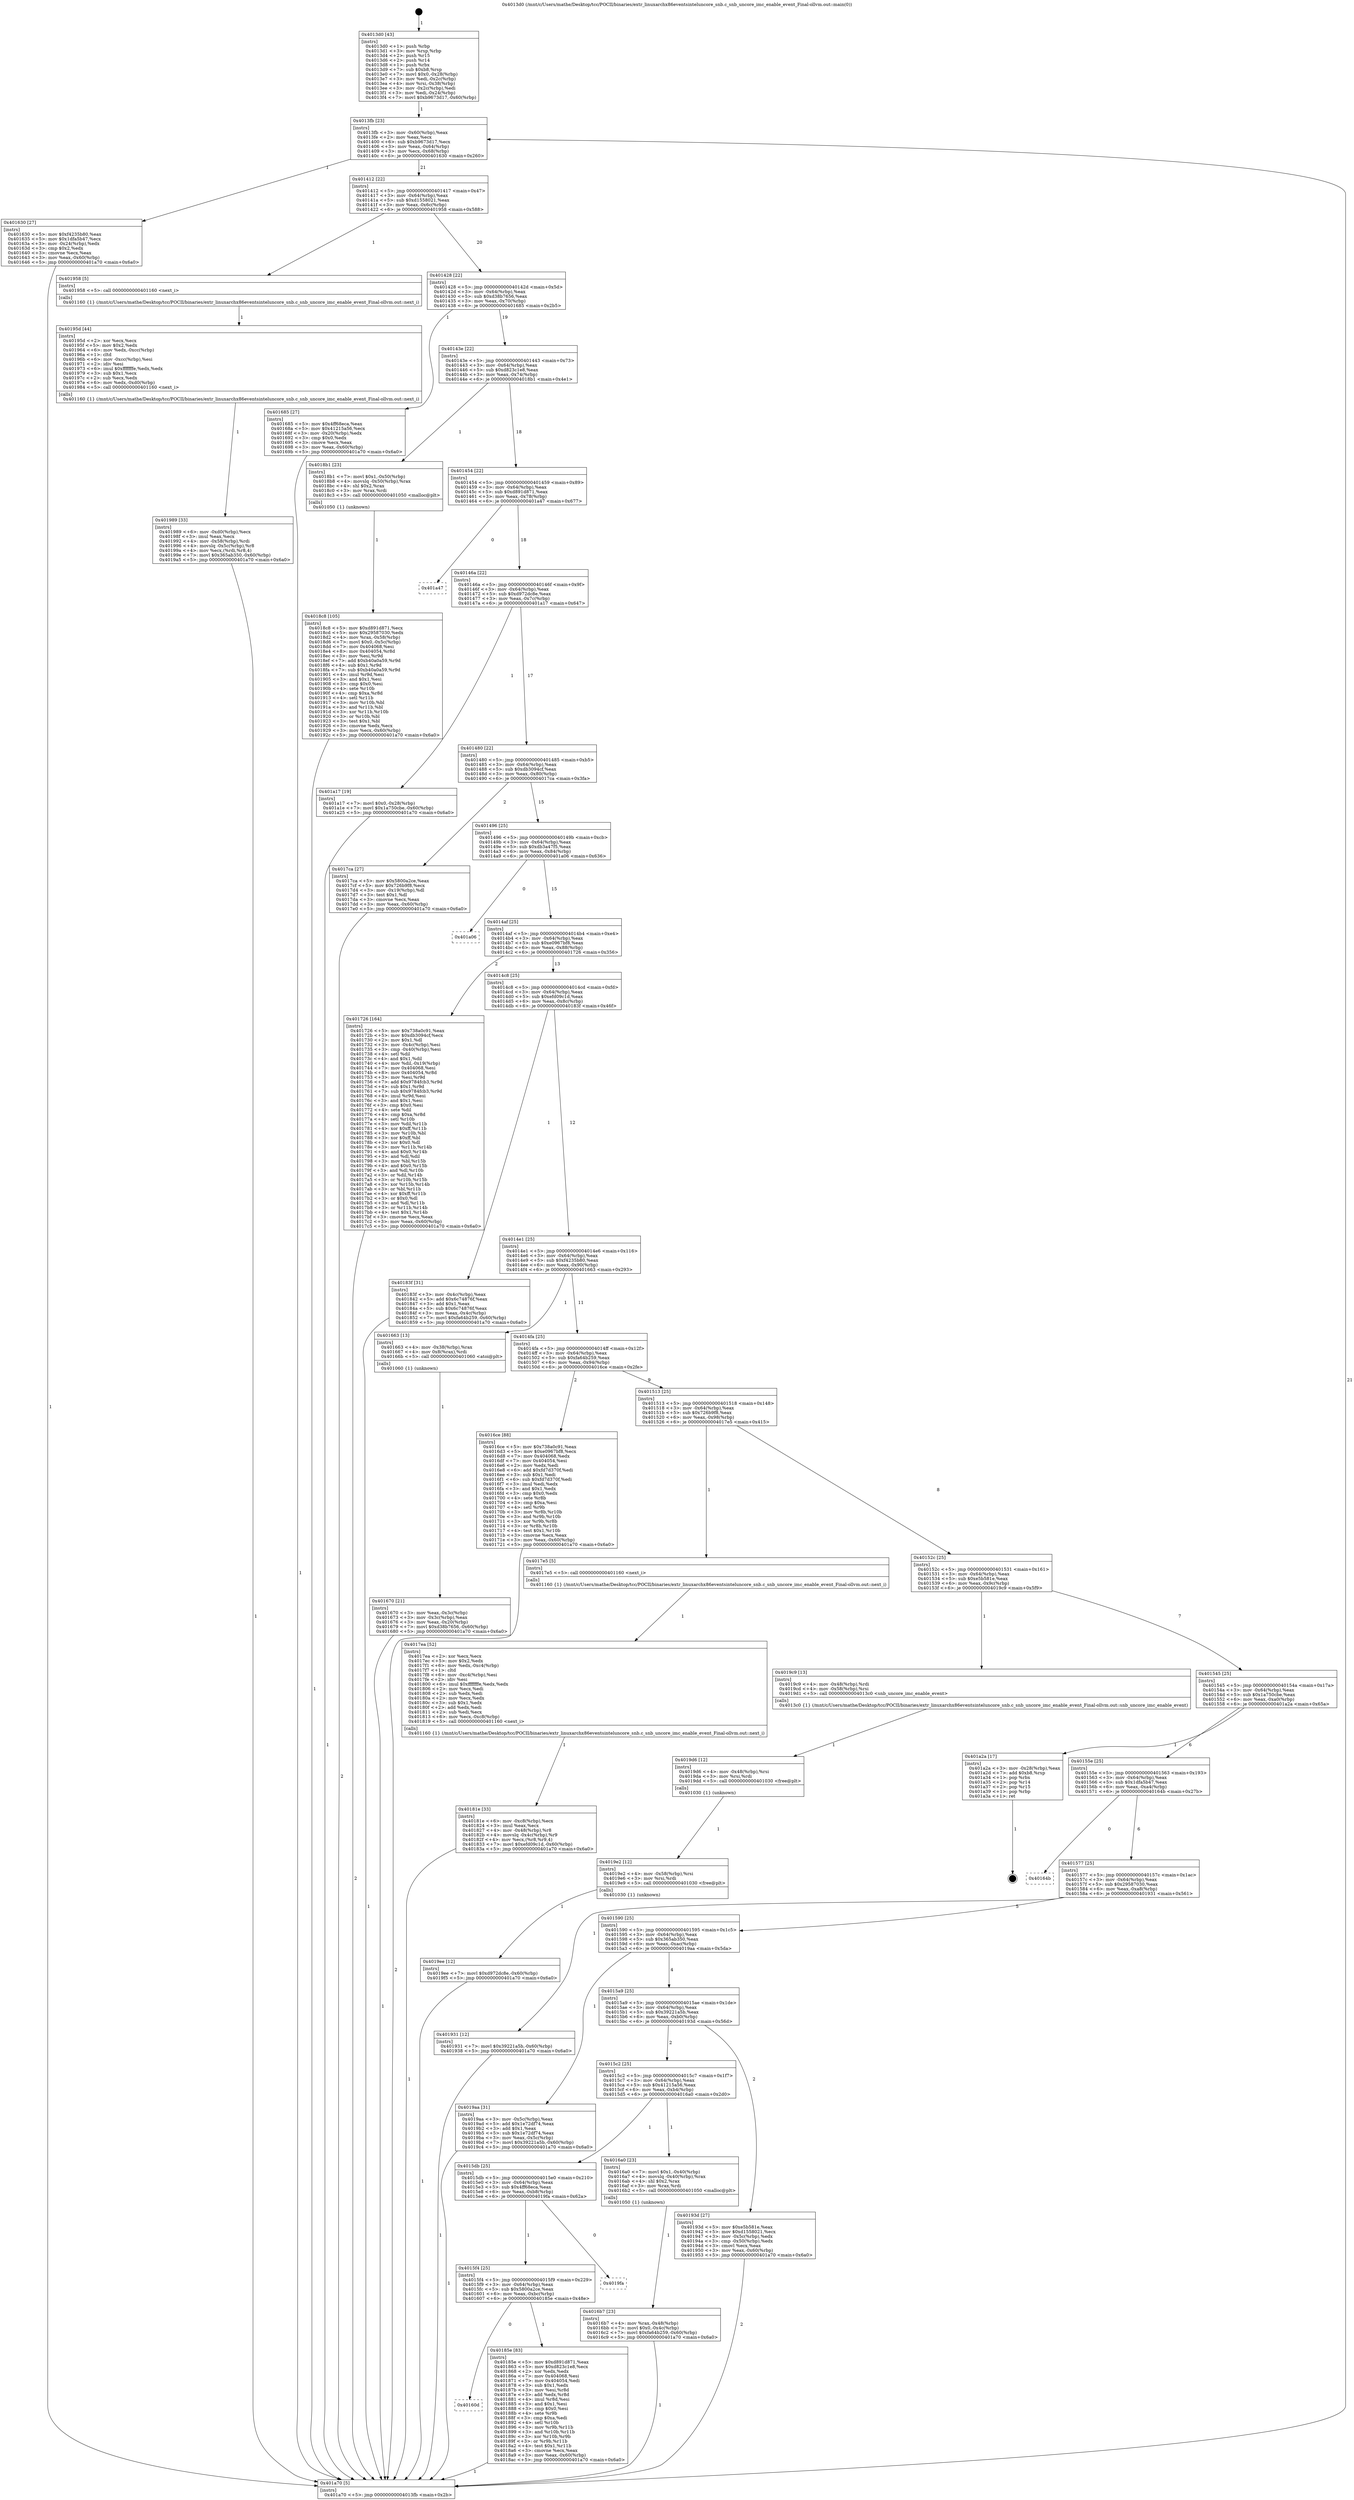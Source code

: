 digraph "0x4013d0" {
  label = "0x4013d0 (/mnt/c/Users/mathe/Desktop/tcc/POCII/binaries/extr_linuxarchx86eventsinteluncore_snb.c_snb_uncore_imc_enable_event_Final-ollvm.out::main(0))"
  labelloc = "t"
  node[shape=record]

  Entry [label="",width=0.3,height=0.3,shape=circle,fillcolor=black,style=filled]
  "0x4013fb" [label="{
     0x4013fb [23]\l
     | [instrs]\l
     &nbsp;&nbsp;0x4013fb \<+3\>: mov -0x60(%rbp),%eax\l
     &nbsp;&nbsp;0x4013fe \<+2\>: mov %eax,%ecx\l
     &nbsp;&nbsp;0x401400 \<+6\>: sub $0xb9673d17,%ecx\l
     &nbsp;&nbsp;0x401406 \<+3\>: mov %eax,-0x64(%rbp)\l
     &nbsp;&nbsp;0x401409 \<+3\>: mov %ecx,-0x68(%rbp)\l
     &nbsp;&nbsp;0x40140c \<+6\>: je 0000000000401630 \<main+0x260\>\l
  }"]
  "0x401630" [label="{
     0x401630 [27]\l
     | [instrs]\l
     &nbsp;&nbsp;0x401630 \<+5\>: mov $0xf4235b80,%eax\l
     &nbsp;&nbsp;0x401635 \<+5\>: mov $0x1dfa5b47,%ecx\l
     &nbsp;&nbsp;0x40163a \<+3\>: mov -0x24(%rbp),%edx\l
     &nbsp;&nbsp;0x40163d \<+3\>: cmp $0x2,%edx\l
     &nbsp;&nbsp;0x401640 \<+3\>: cmovne %ecx,%eax\l
     &nbsp;&nbsp;0x401643 \<+3\>: mov %eax,-0x60(%rbp)\l
     &nbsp;&nbsp;0x401646 \<+5\>: jmp 0000000000401a70 \<main+0x6a0\>\l
  }"]
  "0x401412" [label="{
     0x401412 [22]\l
     | [instrs]\l
     &nbsp;&nbsp;0x401412 \<+5\>: jmp 0000000000401417 \<main+0x47\>\l
     &nbsp;&nbsp;0x401417 \<+3\>: mov -0x64(%rbp),%eax\l
     &nbsp;&nbsp;0x40141a \<+5\>: sub $0xd1558021,%eax\l
     &nbsp;&nbsp;0x40141f \<+3\>: mov %eax,-0x6c(%rbp)\l
     &nbsp;&nbsp;0x401422 \<+6\>: je 0000000000401958 \<main+0x588\>\l
  }"]
  "0x401a70" [label="{
     0x401a70 [5]\l
     | [instrs]\l
     &nbsp;&nbsp;0x401a70 \<+5\>: jmp 00000000004013fb \<main+0x2b\>\l
  }"]
  "0x4013d0" [label="{
     0x4013d0 [43]\l
     | [instrs]\l
     &nbsp;&nbsp;0x4013d0 \<+1\>: push %rbp\l
     &nbsp;&nbsp;0x4013d1 \<+3\>: mov %rsp,%rbp\l
     &nbsp;&nbsp;0x4013d4 \<+2\>: push %r15\l
     &nbsp;&nbsp;0x4013d6 \<+2\>: push %r14\l
     &nbsp;&nbsp;0x4013d8 \<+1\>: push %rbx\l
     &nbsp;&nbsp;0x4013d9 \<+7\>: sub $0xb8,%rsp\l
     &nbsp;&nbsp;0x4013e0 \<+7\>: movl $0x0,-0x28(%rbp)\l
     &nbsp;&nbsp;0x4013e7 \<+3\>: mov %edi,-0x2c(%rbp)\l
     &nbsp;&nbsp;0x4013ea \<+4\>: mov %rsi,-0x38(%rbp)\l
     &nbsp;&nbsp;0x4013ee \<+3\>: mov -0x2c(%rbp),%edi\l
     &nbsp;&nbsp;0x4013f1 \<+3\>: mov %edi,-0x24(%rbp)\l
     &nbsp;&nbsp;0x4013f4 \<+7\>: movl $0xb9673d17,-0x60(%rbp)\l
  }"]
  Exit [label="",width=0.3,height=0.3,shape=circle,fillcolor=black,style=filled,peripheries=2]
  "0x401958" [label="{
     0x401958 [5]\l
     | [instrs]\l
     &nbsp;&nbsp;0x401958 \<+5\>: call 0000000000401160 \<next_i\>\l
     | [calls]\l
     &nbsp;&nbsp;0x401160 \{1\} (/mnt/c/Users/mathe/Desktop/tcc/POCII/binaries/extr_linuxarchx86eventsinteluncore_snb.c_snb_uncore_imc_enable_event_Final-ollvm.out::next_i)\l
  }"]
  "0x401428" [label="{
     0x401428 [22]\l
     | [instrs]\l
     &nbsp;&nbsp;0x401428 \<+5\>: jmp 000000000040142d \<main+0x5d\>\l
     &nbsp;&nbsp;0x40142d \<+3\>: mov -0x64(%rbp),%eax\l
     &nbsp;&nbsp;0x401430 \<+5\>: sub $0xd38b7656,%eax\l
     &nbsp;&nbsp;0x401435 \<+3\>: mov %eax,-0x70(%rbp)\l
     &nbsp;&nbsp;0x401438 \<+6\>: je 0000000000401685 \<main+0x2b5\>\l
  }"]
  "0x4019ee" [label="{
     0x4019ee [12]\l
     | [instrs]\l
     &nbsp;&nbsp;0x4019ee \<+7\>: movl $0xd972dc8e,-0x60(%rbp)\l
     &nbsp;&nbsp;0x4019f5 \<+5\>: jmp 0000000000401a70 \<main+0x6a0\>\l
  }"]
  "0x401685" [label="{
     0x401685 [27]\l
     | [instrs]\l
     &nbsp;&nbsp;0x401685 \<+5\>: mov $0x4ff68eca,%eax\l
     &nbsp;&nbsp;0x40168a \<+5\>: mov $0x41215a56,%ecx\l
     &nbsp;&nbsp;0x40168f \<+3\>: mov -0x20(%rbp),%edx\l
     &nbsp;&nbsp;0x401692 \<+3\>: cmp $0x0,%edx\l
     &nbsp;&nbsp;0x401695 \<+3\>: cmove %ecx,%eax\l
     &nbsp;&nbsp;0x401698 \<+3\>: mov %eax,-0x60(%rbp)\l
     &nbsp;&nbsp;0x40169b \<+5\>: jmp 0000000000401a70 \<main+0x6a0\>\l
  }"]
  "0x40143e" [label="{
     0x40143e [22]\l
     | [instrs]\l
     &nbsp;&nbsp;0x40143e \<+5\>: jmp 0000000000401443 \<main+0x73\>\l
     &nbsp;&nbsp;0x401443 \<+3\>: mov -0x64(%rbp),%eax\l
     &nbsp;&nbsp;0x401446 \<+5\>: sub $0xd823c1e8,%eax\l
     &nbsp;&nbsp;0x40144b \<+3\>: mov %eax,-0x74(%rbp)\l
     &nbsp;&nbsp;0x40144e \<+6\>: je 00000000004018b1 \<main+0x4e1\>\l
  }"]
  "0x4019e2" [label="{
     0x4019e2 [12]\l
     | [instrs]\l
     &nbsp;&nbsp;0x4019e2 \<+4\>: mov -0x58(%rbp),%rsi\l
     &nbsp;&nbsp;0x4019e6 \<+3\>: mov %rsi,%rdi\l
     &nbsp;&nbsp;0x4019e9 \<+5\>: call 0000000000401030 \<free@plt\>\l
     | [calls]\l
     &nbsp;&nbsp;0x401030 \{1\} (unknown)\l
  }"]
  "0x4018b1" [label="{
     0x4018b1 [23]\l
     | [instrs]\l
     &nbsp;&nbsp;0x4018b1 \<+7\>: movl $0x1,-0x50(%rbp)\l
     &nbsp;&nbsp;0x4018b8 \<+4\>: movslq -0x50(%rbp),%rax\l
     &nbsp;&nbsp;0x4018bc \<+4\>: shl $0x2,%rax\l
     &nbsp;&nbsp;0x4018c0 \<+3\>: mov %rax,%rdi\l
     &nbsp;&nbsp;0x4018c3 \<+5\>: call 0000000000401050 \<malloc@plt\>\l
     | [calls]\l
     &nbsp;&nbsp;0x401050 \{1\} (unknown)\l
  }"]
  "0x401454" [label="{
     0x401454 [22]\l
     | [instrs]\l
     &nbsp;&nbsp;0x401454 \<+5\>: jmp 0000000000401459 \<main+0x89\>\l
     &nbsp;&nbsp;0x401459 \<+3\>: mov -0x64(%rbp),%eax\l
     &nbsp;&nbsp;0x40145c \<+5\>: sub $0xd891d871,%eax\l
     &nbsp;&nbsp;0x401461 \<+3\>: mov %eax,-0x78(%rbp)\l
     &nbsp;&nbsp;0x401464 \<+6\>: je 0000000000401a47 \<main+0x677\>\l
  }"]
  "0x4019d6" [label="{
     0x4019d6 [12]\l
     | [instrs]\l
     &nbsp;&nbsp;0x4019d6 \<+4\>: mov -0x48(%rbp),%rsi\l
     &nbsp;&nbsp;0x4019da \<+3\>: mov %rsi,%rdi\l
     &nbsp;&nbsp;0x4019dd \<+5\>: call 0000000000401030 \<free@plt\>\l
     | [calls]\l
     &nbsp;&nbsp;0x401030 \{1\} (unknown)\l
  }"]
  "0x401a47" [label="{
     0x401a47\l
  }", style=dashed]
  "0x40146a" [label="{
     0x40146a [22]\l
     | [instrs]\l
     &nbsp;&nbsp;0x40146a \<+5\>: jmp 000000000040146f \<main+0x9f\>\l
     &nbsp;&nbsp;0x40146f \<+3\>: mov -0x64(%rbp),%eax\l
     &nbsp;&nbsp;0x401472 \<+5\>: sub $0xd972dc8e,%eax\l
     &nbsp;&nbsp;0x401477 \<+3\>: mov %eax,-0x7c(%rbp)\l
     &nbsp;&nbsp;0x40147a \<+6\>: je 0000000000401a17 \<main+0x647\>\l
  }"]
  "0x401989" [label="{
     0x401989 [33]\l
     | [instrs]\l
     &nbsp;&nbsp;0x401989 \<+6\>: mov -0xd0(%rbp),%ecx\l
     &nbsp;&nbsp;0x40198f \<+3\>: imul %eax,%ecx\l
     &nbsp;&nbsp;0x401992 \<+4\>: mov -0x58(%rbp),%rdi\l
     &nbsp;&nbsp;0x401996 \<+4\>: movslq -0x5c(%rbp),%r8\l
     &nbsp;&nbsp;0x40199a \<+4\>: mov %ecx,(%rdi,%r8,4)\l
     &nbsp;&nbsp;0x40199e \<+7\>: movl $0x365ab350,-0x60(%rbp)\l
     &nbsp;&nbsp;0x4019a5 \<+5\>: jmp 0000000000401a70 \<main+0x6a0\>\l
  }"]
  "0x401a17" [label="{
     0x401a17 [19]\l
     | [instrs]\l
     &nbsp;&nbsp;0x401a17 \<+7\>: movl $0x0,-0x28(%rbp)\l
     &nbsp;&nbsp;0x401a1e \<+7\>: movl $0x1a750cbe,-0x60(%rbp)\l
     &nbsp;&nbsp;0x401a25 \<+5\>: jmp 0000000000401a70 \<main+0x6a0\>\l
  }"]
  "0x401480" [label="{
     0x401480 [22]\l
     | [instrs]\l
     &nbsp;&nbsp;0x401480 \<+5\>: jmp 0000000000401485 \<main+0xb5\>\l
     &nbsp;&nbsp;0x401485 \<+3\>: mov -0x64(%rbp),%eax\l
     &nbsp;&nbsp;0x401488 \<+5\>: sub $0xdb3094cf,%eax\l
     &nbsp;&nbsp;0x40148d \<+3\>: mov %eax,-0x80(%rbp)\l
     &nbsp;&nbsp;0x401490 \<+6\>: je 00000000004017ca \<main+0x3fa\>\l
  }"]
  "0x40195d" [label="{
     0x40195d [44]\l
     | [instrs]\l
     &nbsp;&nbsp;0x40195d \<+2\>: xor %ecx,%ecx\l
     &nbsp;&nbsp;0x40195f \<+5\>: mov $0x2,%edx\l
     &nbsp;&nbsp;0x401964 \<+6\>: mov %edx,-0xcc(%rbp)\l
     &nbsp;&nbsp;0x40196a \<+1\>: cltd\l
     &nbsp;&nbsp;0x40196b \<+6\>: mov -0xcc(%rbp),%esi\l
     &nbsp;&nbsp;0x401971 \<+2\>: idiv %esi\l
     &nbsp;&nbsp;0x401973 \<+6\>: imul $0xfffffffe,%edx,%edx\l
     &nbsp;&nbsp;0x401979 \<+3\>: sub $0x1,%ecx\l
     &nbsp;&nbsp;0x40197c \<+2\>: sub %ecx,%edx\l
     &nbsp;&nbsp;0x40197e \<+6\>: mov %edx,-0xd0(%rbp)\l
     &nbsp;&nbsp;0x401984 \<+5\>: call 0000000000401160 \<next_i\>\l
     | [calls]\l
     &nbsp;&nbsp;0x401160 \{1\} (/mnt/c/Users/mathe/Desktop/tcc/POCII/binaries/extr_linuxarchx86eventsinteluncore_snb.c_snb_uncore_imc_enable_event_Final-ollvm.out::next_i)\l
  }"]
  "0x4017ca" [label="{
     0x4017ca [27]\l
     | [instrs]\l
     &nbsp;&nbsp;0x4017ca \<+5\>: mov $0x5800a2ce,%eax\l
     &nbsp;&nbsp;0x4017cf \<+5\>: mov $0x726b9f8,%ecx\l
     &nbsp;&nbsp;0x4017d4 \<+3\>: mov -0x19(%rbp),%dl\l
     &nbsp;&nbsp;0x4017d7 \<+3\>: test $0x1,%dl\l
     &nbsp;&nbsp;0x4017da \<+3\>: cmovne %ecx,%eax\l
     &nbsp;&nbsp;0x4017dd \<+3\>: mov %eax,-0x60(%rbp)\l
     &nbsp;&nbsp;0x4017e0 \<+5\>: jmp 0000000000401a70 \<main+0x6a0\>\l
  }"]
  "0x401496" [label="{
     0x401496 [25]\l
     | [instrs]\l
     &nbsp;&nbsp;0x401496 \<+5\>: jmp 000000000040149b \<main+0xcb\>\l
     &nbsp;&nbsp;0x40149b \<+3\>: mov -0x64(%rbp),%eax\l
     &nbsp;&nbsp;0x40149e \<+5\>: sub $0xdb3a47f5,%eax\l
     &nbsp;&nbsp;0x4014a3 \<+6\>: mov %eax,-0x84(%rbp)\l
     &nbsp;&nbsp;0x4014a9 \<+6\>: je 0000000000401a06 \<main+0x636\>\l
  }"]
  "0x4018c8" [label="{
     0x4018c8 [105]\l
     | [instrs]\l
     &nbsp;&nbsp;0x4018c8 \<+5\>: mov $0xd891d871,%ecx\l
     &nbsp;&nbsp;0x4018cd \<+5\>: mov $0x29587030,%edx\l
     &nbsp;&nbsp;0x4018d2 \<+4\>: mov %rax,-0x58(%rbp)\l
     &nbsp;&nbsp;0x4018d6 \<+7\>: movl $0x0,-0x5c(%rbp)\l
     &nbsp;&nbsp;0x4018dd \<+7\>: mov 0x404068,%esi\l
     &nbsp;&nbsp;0x4018e4 \<+8\>: mov 0x404054,%r8d\l
     &nbsp;&nbsp;0x4018ec \<+3\>: mov %esi,%r9d\l
     &nbsp;&nbsp;0x4018ef \<+7\>: add $0xb40a0a59,%r9d\l
     &nbsp;&nbsp;0x4018f6 \<+4\>: sub $0x1,%r9d\l
     &nbsp;&nbsp;0x4018fa \<+7\>: sub $0xb40a0a59,%r9d\l
     &nbsp;&nbsp;0x401901 \<+4\>: imul %r9d,%esi\l
     &nbsp;&nbsp;0x401905 \<+3\>: and $0x1,%esi\l
     &nbsp;&nbsp;0x401908 \<+3\>: cmp $0x0,%esi\l
     &nbsp;&nbsp;0x40190b \<+4\>: sete %r10b\l
     &nbsp;&nbsp;0x40190f \<+4\>: cmp $0xa,%r8d\l
     &nbsp;&nbsp;0x401913 \<+4\>: setl %r11b\l
     &nbsp;&nbsp;0x401917 \<+3\>: mov %r10b,%bl\l
     &nbsp;&nbsp;0x40191a \<+3\>: and %r11b,%bl\l
     &nbsp;&nbsp;0x40191d \<+3\>: xor %r11b,%r10b\l
     &nbsp;&nbsp;0x401920 \<+3\>: or %r10b,%bl\l
     &nbsp;&nbsp;0x401923 \<+3\>: test $0x1,%bl\l
     &nbsp;&nbsp;0x401926 \<+3\>: cmovne %edx,%ecx\l
     &nbsp;&nbsp;0x401929 \<+3\>: mov %ecx,-0x60(%rbp)\l
     &nbsp;&nbsp;0x40192c \<+5\>: jmp 0000000000401a70 \<main+0x6a0\>\l
  }"]
  "0x401a06" [label="{
     0x401a06\l
  }", style=dashed]
  "0x4014af" [label="{
     0x4014af [25]\l
     | [instrs]\l
     &nbsp;&nbsp;0x4014af \<+5\>: jmp 00000000004014b4 \<main+0xe4\>\l
     &nbsp;&nbsp;0x4014b4 \<+3\>: mov -0x64(%rbp),%eax\l
     &nbsp;&nbsp;0x4014b7 \<+5\>: sub $0xe0967bf8,%eax\l
     &nbsp;&nbsp;0x4014bc \<+6\>: mov %eax,-0x88(%rbp)\l
     &nbsp;&nbsp;0x4014c2 \<+6\>: je 0000000000401726 \<main+0x356\>\l
  }"]
  "0x40160d" [label="{
     0x40160d\l
  }", style=dashed]
  "0x401726" [label="{
     0x401726 [164]\l
     | [instrs]\l
     &nbsp;&nbsp;0x401726 \<+5\>: mov $0x738a0c91,%eax\l
     &nbsp;&nbsp;0x40172b \<+5\>: mov $0xdb3094cf,%ecx\l
     &nbsp;&nbsp;0x401730 \<+2\>: mov $0x1,%dl\l
     &nbsp;&nbsp;0x401732 \<+3\>: mov -0x4c(%rbp),%esi\l
     &nbsp;&nbsp;0x401735 \<+3\>: cmp -0x40(%rbp),%esi\l
     &nbsp;&nbsp;0x401738 \<+4\>: setl %dil\l
     &nbsp;&nbsp;0x40173c \<+4\>: and $0x1,%dil\l
     &nbsp;&nbsp;0x401740 \<+4\>: mov %dil,-0x19(%rbp)\l
     &nbsp;&nbsp;0x401744 \<+7\>: mov 0x404068,%esi\l
     &nbsp;&nbsp;0x40174b \<+8\>: mov 0x404054,%r8d\l
     &nbsp;&nbsp;0x401753 \<+3\>: mov %esi,%r9d\l
     &nbsp;&nbsp;0x401756 \<+7\>: add $0x9784fcb3,%r9d\l
     &nbsp;&nbsp;0x40175d \<+4\>: sub $0x1,%r9d\l
     &nbsp;&nbsp;0x401761 \<+7\>: sub $0x9784fcb3,%r9d\l
     &nbsp;&nbsp;0x401768 \<+4\>: imul %r9d,%esi\l
     &nbsp;&nbsp;0x40176c \<+3\>: and $0x1,%esi\l
     &nbsp;&nbsp;0x40176f \<+3\>: cmp $0x0,%esi\l
     &nbsp;&nbsp;0x401772 \<+4\>: sete %dil\l
     &nbsp;&nbsp;0x401776 \<+4\>: cmp $0xa,%r8d\l
     &nbsp;&nbsp;0x40177a \<+4\>: setl %r10b\l
     &nbsp;&nbsp;0x40177e \<+3\>: mov %dil,%r11b\l
     &nbsp;&nbsp;0x401781 \<+4\>: xor $0xff,%r11b\l
     &nbsp;&nbsp;0x401785 \<+3\>: mov %r10b,%bl\l
     &nbsp;&nbsp;0x401788 \<+3\>: xor $0xff,%bl\l
     &nbsp;&nbsp;0x40178b \<+3\>: xor $0x0,%dl\l
     &nbsp;&nbsp;0x40178e \<+3\>: mov %r11b,%r14b\l
     &nbsp;&nbsp;0x401791 \<+4\>: and $0x0,%r14b\l
     &nbsp;&nbsp;0x401795 \<+3\>: and %dl,%dil\l
     &nbsp;&nbsp;0x401798 \<+3\>: mov %bl,%r15b\l
     &nbsp;&nbsp;0x40179b \<+4\>: and $0x0,%r15b\l
     &nbsp;&nbsp;0x40179f \<+3\>: and %dl,%r10b\l
     &nbsp;&nbsp;0x4017a2 \<+3\>: or %dil,%r14b\l
     &nbsp;&nbsp;0x4017a5 \<+3\>: or %r10b,%r15b\l
     &nbsp;&nbsp;0x4017a8 \<+3\>: xor %r15b,%r14b\l
     &nbsp;&nbsp;0x4017ab \<+3\>: or %bl,%r11b\l
     &nbsp;&nbsp;0x4017ae \<+4\>: xor $0xff,%r11b\l
     &nbsp;&nbsp;0x4017b2 \<+3\>: or $0x0,%dl\l
     &nbsp;&nbsp;0x4017b5 \<+3\>: and %dl,%r11b\l
     &nbsp;&nbsp;0x4017b8 \<+3\>: or %r11b,%r14b\l
     &nbsp;&nbsp;0x4017bb \<+4\>: test $0x1,%r14b\l
     &nbsp;&nbsp;0x4017bf \<+3\>: cmovne %ecx,%eax\l
     &nbsp;&nbsp;0x4017c2 \<+3\>: mov %eax,-0x60(%rbp)\l
     &nbsp;&nbsp;0x4017c5 \<+5\>: jmp 0000000000401a70 \<main+0x6a0\>\l
  }"]
  "0x4014c8" [label="{
     0x4014c8 [25]\l
     | [instrs]\l
     &nbsp;&nbsp;0x4014c8 \<+5\>: jmp 00000000004014cd \<main+0xfd\>\l
     &nbsp;&nbsp;0x4014cd \<+3\>: mov -0x64(%rbp),%eax\l
     &nbsp;&nbsp;0x4014d0 \<+5\>: sub $0xefd09c1d,%eax\l
     &nbsp;&nbsp;0x4014d5 \<+6\>: mov %eax,-0x8c(%rbp)\l
     &nbsp;&nbsp;0x4014db \<+6\>: je 000000000040183f \<main+0x46f\>\l
  }"]
  "0x40185e" [label="{
     0x40185e [83]\l
     | [instrs]\l
     &nbsp;&nbsp;0x40185e \<+5\>: mov $0xd891d871,%eax\l
     &nbsp;&nbsp;0x401863 \<+5\>: mov $0xd823c1e8,%ecx\l
     &nbsp;&nbsp;0x401868 \<+2\>: xor %edx,%edx\l
     &nbsp;&nbsp;0x40186a \<+7\>: mov 0x404068,%esi\l
     &nbsp;&nbsp;0x401871 \<+7\>: mov 0x404054,%edi\l
     &nbsp;&nbsp;0x401878 \<+3\>: sub $0x1,%edx\l
     &nbsp;&nbsp;0x40187b \<+3\>: mov %esi,%r8d\l
     &nbsp;&nbsp;0x40187e \<+3\>: add %edx,%r8d\l
     &nbsp;&nbsp;0x401881 \<+4\>: imul %r8d,%esi\l
     &nbsp;&nbsp;0x401885 \<+3\>: and $0x1,%esi\l
     &nbsp;&nbsp;0x401888 \<+3\>: cmp $0x0,%esi\l
     &nbsp;&nbsp;0x40188b \<+4\>: sete %r9b\l
     &nbsp;&nbsp;0x40188f \<+3\>: cmp $0xa,%edi\l
     &nbsp;&nbsp;0x401892 \<+4\>: setl %r10b\l
     &nbsp;&nbsp;0x401896 \<+3\>: mov %r9b,%r11b\l
     &nbsp;&nbsp;0x401899 \<+3\>: and %r10b,%r11b\l
     &nbsp;&nbsp;0x40189c \<+3\>: xor %r10b,%r9b\l
     &nbsp;&nbsp;0x40189f \<+3\>: or %r9b,%r11b\l
     &nbsp;&nbsp;0x4018a2 \<+4\>: test $0x1,%r11b\l
     &nbsp;&nbsp;0x4018a6 \<+3\>: cmovne %ecx,%eax\l
     &nbsp;&nbsp;0x4018a9 \<+3\>: mov %eax,-0x60(%rbp)\l
     &nbsp;&nbsp;0x4018ac \<+5\>: jmp 0000000000401a70 \<main+0x6a0\>\l
  }"]
  "0x40183f" [label="{
     0x40183f [31]\l
     | [instrs]\l
     &nbsp;&nbsp;0x40183f \<+3\>: mov -0x4c(%rbp),%eax\l
     &nbsp;&nbsp;0x401842 \<+5\>: add $0x6c74876f,%eax\l
     &nbsp;&nbsp;0x401847 \<+3\>: add $0x1,%eax\l
     &nbsp;&nbsp;0x40184a \<+5\>: sub $0x6c74876f,%eax\l
     &nbsp;&nbsp;0x40184f \<+3\>: mov %eax,-0x4c(%rbp)\l
     &nbsp;&nbsp;0x401852 \<+7\>: movl $0xfa64b259,-0x60(%rbp)\l
     &nbsp;&nbsp;0x401859 \<+5\>: jmp 0000000000401a70 \<main+0x6a0\>\l
  }"]
  "0x4014e1" [label="{
     0x4014e1 [25]\l
     | [instrs]\l
     &nbsp;&nbsp;0x4014e1 \<+5\>: jmp 00000000004014e6 \<main+0x116\>\l
     &nbsp;&nbsp;0x4014e6 \<+3\>: mov -0x64(%rbp),%eax\l
     &nbsp;&nbsp;0x4014e9 \<+5\>: sub $0xf4235b80,%eax\l
     &nbsp;&nbsp;0x4014ee \<+6\>: mov %eax,-0x90(%rbp)\l
     &nbsp;&nbsp;0x4014f4 \<+6\>: je 0000000000401663 \<main+0x293\>\l
  }"]
  "0x4015f4" [label="{
     0x4015f4 [25]\l
     | [instrs]\l
     &nbsp;&nbsp;0x4015f4 \<+5\>: jmp 00000000004015f9 \<main+0x229\>\l
     &nbsp;&nbsp;0x4015f9 \<+3\>: mov -0x64(%rbp),%eax\l
     &nbsp;&nbsp;0x4015fc \<+5\>: sub $0x5800a2ce,%eax\l
     &nbsp;&nbsp;0x401601 \<+6\>: mov %eax,-0xbc(%rbp)\l
     &nbsp;&nbsp;0x401607 \<+6\>: je 000000000040185e \<main+0x48e\>\l
  }"]
  "0x401663" [label="{
     0x401663 [13]\l
     | [instrs]\l
     &nbsp;&nbsp;0x401663 \<+4\>: mov -0x38(%rbp),%rax\l
     &nbsp;&nbsp;0x401667 \<+4\>: mov 0x8(%rax),%rdi\l
     &nbsp;&nbsp;0x40166b \<+5\>: call 0000000000401060 \<atoi@plt\>\l
     | [calls]\l
     &nbsp;&nbsp;0x401060 \{1\} (unknown)\l
  }"]
  "0x4014fa" [label="{
     0x4014fa [25]\l
     | [instrs]\l
     &nbsp;&nbsp;0x4014fa \<+5\>: jmp 00000000004014ff \<main+0x12f\>\l
     &nbsp;&nbsp;0x4014ff \<+3\>: mov -0x64(%rbp),%eax\l
     &nbsp;&nbsp;0x401502 \<+5\>: sub $0xfa64b259,%eax\l
     &nbsp;&nbsp;0x401507 \<+6\>: mov %eax,-0x94(%rbp)\l
     &nbsp;&nbsp;0x40150d \<+6\>: je 00000000004016ce \<main+0x2fe\>\l
  }"]
  "0x401670" [label="{
     0x401670 [21]\l
     | [instrs]\l
     &nbsp;&nbsp;0x401670 \<+3\>: mov %eax,-0x3c(%rbp)\l
     &nbsp;&nbsp;0x401673 \<+3\>: mov -0x3c(%rbp),%eax\l
     &nbsp;&nbsp;0x401676 \<+3\>: mov %eax,-0x20(%rbp)\l
     &nbsp;&nbsp;0x401679 \<+7\>: movl $0xd38b7656,-0x60(%rbp)\l
     &nbsp;&nbsp;0x401680 \<+5\>: jmp 0000000000401a70 \<main+0x6a0\>\l
  }"]
  "0x4019fa" [label="{
     0x4019fa\l
  }", style=dashed]
  "0x4016ce" [label="{
     0x4016ce [88]\l
     | [instrs]\l
     &nbsp;&nbsp;0x4016ce \<+5\>: mov $0x738a0c91,%eax\l
     &nbsp;&nbsp;0x4016d3 \<+5\>: mov $0xe0967bf8,%ecx\l
     &nbsp;&nbsp;0x4016d8 \<+7\>: mov 0x404068,%edx\l
     &nbsp;&nbsp;0x4016df \<+7\>: mov 0x404054,%esi\l
     &nbsp;&nbsp;0x4016e6 \<+2\>: mov %edx,%edi\l
     &nbsp;&nbsp;0x4016e8 \<+6\>: add $0xfd7d370f,%edi\l
     &nbsp;&nbsp;0x4016ee \<+3\>: sub $0x1,%edi\l
     &nbsp;&nbsp;0x4016f1 \<+6\>: sub $0xfd7d370f,%edi\l
     &nbsp;&nbsp;0x4016f7 \<+3\>: imul %edi,%edx\l
     &nbsp;&nbsp;0x4016fa \<+3\>: and $0x1,%edx\l
     &nbsp;&nbsp;0x4016fd \<+3\>: cmp $0x0,%edx\l
     &nbsp;&nbsp;0x401700 \<+4\>: sete %r8b\l
     &nbsp;&nbsp;0x401704 \<+3\>: cmp $0xa,%esi\l
     &nbsp;&nbsp;0x401707 \<+4\>: setl %r9b\l
     &nbsp;&nbsp;0x40170b \<+3\>: mov %r8b,%r10b\l
     &nbsp;&nbsp;0x40170e \<+3\>: and %r9b,%r10b\l
     &nbsp;&nbsp;0x401711 \<+3\>: xor %r9b,%r8b\l
     &nbsp;&nbsp;0x401714 \<+3\>: or %r8b,%r10b\l
     &nbsp;&nbsp;0x401717 \<+4\>: test $0x1,%r10b\l
     &nbsp;&nbsp;0x40171b \<+3\>: cmovne %ecx,%eax\l
     &nbsp;&nbsp;0x40171e \<+3\>: mov %eax,-0x60(%rbp)\l
     &nbsp;&nbsp;0x401721 \<+5\>: jmp 0000000000401a70 \<main+0x6a0\>\l
  }"]
  "0x401513" [label="{
     0x401513 [25]\l
     | [instrs]\l
     &nbsp;&nbsp;0x401513 \<+5\>: jmp 0000000000401518 \<main+0x148\>\l
     &nbsp;&nbsp;0x401518 \<+3\>: mov -0x64(%rbp),%eax\l
     &nbsp;&nbsp;0x40151b \<+5\>: sub $0x726b9f8,%eax\l
     &nbsp;&nbsp;0x401520 \<+6\>: mov %eax,-0x98(%rbp)\l
     &nbsp;&nbsp;0x401526 \<+6\>: je 00000000004017e5 \<main+0x415\>\l
  }"]
  "0x40181e" [label="{
     0x40181e [33]\l
     | [instrs]\l
     &nbsp;&nbsp;0x40181e \<+6\>: mov -0xc8(%rbp),%ecx\l
     &nbsp;&nbsp;0x401824 \<+3\>: imul %eax,%ecx\l
     &nbsp;&nbsp;0x401827 \<+4\>: mov -0x48(%rbp),%r8\l
     &nbsp;&nbsp;0x40182b \<+4\>: movslq -0x4c(%rbp),%r9\l
     &nbsp;&nbsp;0x40182f \<+4\>: mov %ecx,(%r8,%r9,4)\l
     &nbsp;&nbsp;0x401833 \<+7\>: movl $0xefd09c1d,-0x60(%rbp)\l
     &nbsp;&nbsp;0x40183a \<+5\>: jmp 0000000000401a70 \<main+0x6a0\>\l
  }"]
  "0x4017e5" [label="{
     0x4017e5 [5]\l
     | [instrs]\l
     &nbsp;&nbsp;0x4017e5 \<+5\>: call 0000000000401160 \<next_i\>\l
     | [calls]\l
     &nbsp;&nbsp;0x401160 \{1\} (/mnt/c/Users/mathe/Desktop/tcc/POCII/binaries/extr_linuxarchx86eventsinteluncore_snb.c_snb_uncore_imc_enable_event_Final-ollvm.out::next_i)\l
  }"]
  "0x40152c" [label="{
     0x40152c [25]\l
     | [instrs]\l
     &nbsp;&nbsp;0x40152c \<+5\>: jmp 0000000000401531 \<main+0x161\>\l
     &nbsp;&nbsp;0x401531 \<+3\>: mov -0x64(%rbp),%eax\l
     &nbsp;&nbsp;0x401534 \<+5\>: sub $0xe5b581e,%eax\l
     &nbsp;&nbsp;0x401539 \<+6\>: mov %eax,-0x9c(%rbp)\l
     &nbsp;&nbsp;0x40153f \<+6\>: je 00000000004019c9 \<main+0x5f9\>\l
  }"]
  "0x4017ea" [label="{
     0x4017ea [52]\l
     | [instrs]\l
     &nbsp;&nbsp;0x4017ea \<+2\>: xor %ecx,%ecx\l
     &nbsp;&nbsp;0x4017ec \<+5\>: mov $0x2,%edx\l
     &nbsp;&nbsp;0x4017f1 \<+6\>: mov %edx,-0xc4(%rbp)\l
     &nbsp;&nbsp;0x4017f7 \<+1\>: cltd\l
     &nbsp;&nbsp;0x4017f8 \<+6\>: mov -0xc4(%rbp),%esi\l
     &nbsp;&nbsp;0x4017fe \<+2\>: idiv %esi\l
     &nbsp;&nbsp;0x401800 \<+6\>: imul $0xfffffffe,%edx,%edx\l
     &nbsp;&nbsp;0x401806 \<+2\>: mov %ecx,%edi\l
     &nbsp;&nbsp;0x401808 \<+2\>: sub %edx,%edi\l
     &nbsp;&nbsp;0x40180a \<+2\>: mov %ecx,%edx\l
     &nbsp;&nbsp;0x40180c \<+3\>: sub $0x1,%edx\l
     &nbsp;&nbsp;0x40180f \<+2\>: add %edx,%edi\l
     &nbsp;&nbsp;0x401811 \<+2\>: sub %edi,%ecx\l
     &nbsp;&nbsp;0x401813 \<+6\>: mov %ecx,-0xc8(%rbp)\l
     &nbsp;&nbsp;0x401819 \<+5\>: call 0000000000401160 \<next_i\>\l
     | [calls]\l
     &nbsp;&nbsp;0x401160 \{1\} (/mnt/c/Users/mathe/Desktop/tcc/POCII/binaries/extr_linuxarchx86eventsinteluncore_snb.c_snb_uncore_imc_enable_event_Final-ollvm.out::next_i)\l
  }"]
  "0x4019c9" [label="{
     0x4019c9 [13]\l
     | [instrs]\l
     &nbsp;&nbsp;0x4019c9 \<+4\>: mov -0x48(%rbp),%rdi\l
     &nbsp;&nbsp;0x4019cd \<+4\>: mov -0x58(%rbp),%rsi\l
     &nbsp;&nbsp;0x4019d1 \<+5\>: call 00000000004013c0 \<snb_uncore_imc_enable_event\>\l
     | [calls]\l
     &nbsp;&nbsp;0x4013c0 \{1\} (/mnt/c/Users/mathe/Desktop/tcc/POCII/binaries/extr_linuxarchx86eventsinteluncore_snb.c_snb_uncore_imc_enable_event_Final-ollvm.out::snb_uncore_imc_enable_event)\l
  }"]
  "0x401545" [label="{
     0x401545 [25]\l
     | [instrs]\l
     &nbsp;&nbsp;0x401545 \<+5\>: jmp 000000000040154a \<main+0x17a\>\l
     &nbsp;&nbsp;0x40154a \<+3\>: mov -0x64(%rbp),%eax\l
     &nbsp;&nbsp;0x40154d \<+5\>: sub $0x1a750cbe,%eax\l
     &nbsp;&nbsp;0x401552 \<+6\>: mov %eax,-0xa0(%rbp)\l
     &nbsp;&nbsp;0x401558 \<+6\>: je 0000000000401a2a \<main+0x65a\>\l
  }"]
  "0x4016b7" [label="{
     0x4016b7 [23]\l
     | [instrs]\l
     &nbsp;&nbsp;0x4016b7 \<+4\>: mov %rax,-0x48(%rbp)\l
     &nbsp;&nbsp;0x4016bb \<+7\>: movl $0x0,-0x4c(%rbp)\l
     &nbsp;&nbsp;0x4016c2 \<+7\>: movl $0xfa64b259,-0x60(%rbp)\l
     &nbsp;&nbsp;0x4016c9 \<+5\>: jmp 0000000000401a70 \<main+0x6a0\>\l
  }"]
  "0x401a2a" [label="{
     0x401a2a [17]\l
     | [instrs]\l
     &nbsp;&nbsp;0x401a2a \<+3\>: mov -0x28(%rbp),%eax\l
     &nbsp;&nbsp;0x401a2d \<+7\>: add $0xb8,%rsp\l
     &nbsp;&nbsp;0x401a34 \<+1\>: pop %rbx\l
     &nbsp;&nbsp;0x401a35 \<+2\>: pop %r14\l
     &nbsp;&nbsp;0x401a37 \<+2\>: pop %r15\l
     &nbsp;&nbsp;0x401a39 \<+1\>: pop %rbp\l
     &nbsp;&nbsp;0x401a3a \<+1\>: ret\l
  }"]
  "0x40155e" [label="{
     0x40155e [25]\l
     | [instrs]\l
     &nbsp;&nbsp;0x40155e \<+5\>: jmp 0000000000401563 \<main+0x193\>\l
     &nbsp;&nbsp;0x401563 \<+3\>: mov -0x64(%rbp),%eax\l
     &nbsp;&nbsp;0x401566 \<+5\>: sub $0x1dfa5b47,%eax\l
     &nbsp;&nbsp;0x40156b \<+6\>: mov %eax,-0xa4(%rbp)\l
     &nbsp;&nbsp;0x401571 \<+6\>: je 000000000040164b \<main+0x27b\>\l
  }"]
  "0x4015db" [label="{
     0x4015db [25]\l
     | [instrs]\l
     &nbsp;&nbsp;0x4015db \<+5\>: jmp 00000000004015e0 \<main+0x210\>\l
     &nbsp;&nbsp;0x4015e0 \<+3\>: mov -0x64(%rbp),%eax\l
     &nbsp;&nbsp;0x4015e3 \<+5\>: sub $0x4ff68eca,%eax\l
     &nbsp;&nbsp;0x4015e8 \<+6\>: mov %eax,-0xb8(%rbp)\l
     &nbsp;&nbsp;0x4015ee \<+6\>: je 00000000004019fa \<main+0x62a\>\l
  }"]
  "0x40164b" [label="{
     0x40164b\l
  }", style=dashed]
  "0x401577" [label="{
     0x401577 [25]\l
     | [instrs]\l
     &nbsp;&nbsp;0x401577 \<+5\>: jmp 000000000040157c \<main+0x1ac\>\l
     &nbsp;&nbsp;0x40157c \<+3\>: mov -0x64(%rbp),%eax\l
     &nbsp;&nbsp;0x40157f \<+5\>: sub $0x29587030,%eax\l
     &nbsp;&nbsp;0x401584 \<+6\>: mov %eax,-0xa8(%rbp)\l
     &nbsp;&nbsp;0x40158a \<+6\>: je 0000000000401931 \<main+0x561\>\l
  }"]
  "0x4016a0" [label="{
     0x4016a0 [23]\l
     | [instrs]\l
     &nbsp;&nbsp;0x4016a0 \<+7\>: movl $0x1,-0x40(%rbp)\l
     &nbsp;&nbsp;0x4016a7 \<+4\>: movslq -0x40(%rbp),%rax\l
     &nbsp;&nbsp;0x4016ab \<+4\>: shl $0x2,%rax\l
     &nbsp;&nbsp;0x4016af \<+3\>: mov %rax,%rdi\l
     &nbsp;&nbsp;0x4016b2 \<+5\>: call 0000000000401050 \<malloc@plt\>\l
     | [calls]\l
     &nbsp;&nbsp;0x401050 \{1\} (unknown)\l
  }"]
  "0x401931" [label="{
     0x401931 [12]\l
     | [instrs]\l
     &nbsp;&nbsp;0x401931 \<+7\>: movl $0x39221a5b,-0x60(%rbp)\l
     &nbsp;&nbsp;0x401938 \<+5\>: jmp 0000000000401a70 \<main+0x6a0\>\l
  }"]
  "0x401590" [label="{
     0x401590 [25]\l
     | [instrs]\l
     &nbsp;&nbsp;0x401590 \<+5\>: jmp 0000000000401595 \<main+0x1c5\>\l
     &nbsp;&nbsp;0x401595 \<+3\>: mov -0x64(%rbp),%eax\l
     &nbsp;&nbsp;0x401598 \<+5\>: sub $0x365ab350,%eax\l
     &nbsp;&nbsp;0x40159d \<+6\>: mov %eax,-0xac(%rbp)\l
     &nbsp;&nbsp;0x4015a3 \<+6\>: je 00000000004019aa \<main+0x5da\>\l
  }"]
  "0x4015c2" [label="{
     0x4015c2 [25]\l
     | [instrs]\l
     &nbsp;&nbsp;0x4015c2 \<+5\>: jmp 00000000004015c7 \<main+0x1f7\>\l
     &nbsp;&nbsp;0x4015c7 \<+3\>: mov -0x64(%rbp),%eax\l
     &nbsp;&nbsp;0x4015ca \<+5\>: sub $0x41215a56,%eax\l
     &nbsp;&nbsp;0x4015cf \<+6\>: mov %eax,-0xb4(%rbp)\l
     &nbsp;&nbsp;0x4015d5 \<+6\>: je 00000000004016a0 \<main+0x2d0\>\l
  }"]
  "0x4019aa" [label="{
     0x4019aa [31]\l
     | [instrs]\l
     &nbsp;&nbsp;0x4019aa \<+3\>: mov -0x5c(%rbp),%eax\l
     &nbsp;&nbsp;0x4019ad \<+5\>: add $0x1e72df74,%eax\l
     &nbsp;&nbsp;0x4019b2 \<+3\>: add $0x1,%eax\l
     &nbsp;&nbsp;0x4019b5 \<+5\>: sub $0x1e72df74,%eax\l
     &nbsp;&nbsp;0x4019ba \<+3\>: mov %eax,-0x5c(%rbp)\l
     &nbsp;&nbsp;0x4019bd \<+7\>: movl $0x39221a5b,-0x60(%rbp)\l
     &nbsp;&nbsp;0x4019c4 \<+5\>: jmp 0000000000401a70 \<main+0x6a0\>\l
  }"]
  "0x4015a9" [label="{
     0x4015a9 [25]\l
     | [instrs]\l
     &nbsp;&nbsp;0x4015a9 \<+5\>: jmp 00000000004015ae \<main+0x1de\>\l
     &nbsp;&nbsp;0x4015ae \<+3\>: mov -0x64(%rbp),%eax\l
     &nbsp;&nbsp;0x4015b1 \<+5\>: sub $0x39221a5b,%eax\l
     &nbsp;&nbsp;0x4015b6 \<+6\>: mov %eax,-0xb0(%rbp)\l
     &nbsp;&nbsp;0x4015bc \<+6\>: je 000000000040193d \<main+0x56d\>\l
  }"]
  "0x40193d" [label="{
     0x40193d [27]\l
     | [instrs]\l
     &nbsp;&nbsp;0x40193d \<+5\>: mov $0xe5b581e,%eax\l
     &nbsp;&nbsp;0x401942 \<+5\>: mov $0xd1558021,%ecx\l
     &nbsp;&nbsp;0x401947 \<+3\>: mov -0x5c(%rbp),%edx\l
     &nbsp;&nbsp;0x40194a \<+3\>: cmp -0x50(%rbp),%edx\l
     &nbsp;&nbsp;0x40194d \<+3\>: cmovl %ecx,%eax\l
     &nbsp;&nbsp;0x401950 \<+3\>: mov %eax,-0x60(%rbp)\l
     &nbsp;&nbsp;0x401953 \<+5\>: jmp 0000000000401a70 \<main+0x6a0\>\l
  }"]
  Entry -> "0x4013d0" [label=" 1"]
  "0x4013fb" -> "0x401630" [label=" 1"]
  "0x4013fb" -> "0x401412" [label=" 21"]
  "0x401630" -> "0x401a70" [label=" 1"]
  "0x4013d0" -> "0x4013fb" [label=" 1"]
  "0x401a70" -> "0x4013fb" [label=" 21"]
  "0x401a2a" -> Exit [label=" 1"]
  "0x401412" -> "0x401958" [label=" 1"]
  "0x401412" -> "0x401428" [label=" 20"]
  "0x401a17" -> "0x401a70" [label=" 1"]
  "0x401428" -> "0x401685" [label=" 1"]
  "0x401428" -> "0x40143e" [label=" 19"]
  "0x4019ee" -> "0x401a70" [label=" 1"]
  "0x40143e" -> "0x4018b1" [label=" 1"]
  "0x40143e" -> "0x401454" [label=" 18"]
  "0x4019e2" -> "0x4019ee" [label=" 1"]
  "0x401454" -> "0x401a47" [label=" 0"]
  "0x401454" -> "0x40146a" [label=" 18"]
  "0x4019d6" -> "0x4019e2" [label=" 1"]
  "0x40146a" -> "0x401a17" [label=" 1"]
  "0x40146a" -> "0x401480" [label=" 17"]
  "0x4019c9" -> "0x4019d6" [label=" 1"]
  "0x401480" -> "0x4017ca" [label=" 2"]
  "0x401480" -> "0x401496" [label=" 15"]
  "0x4019aa" -> "0x401a70" [label=" 1"]
  "0x401496" -> "0x401a06" [label=" 0"]
  "0x401496" -> "0x4014af" [label=" 15"]
  "0x401989" -> "0x401a70" [label=" 1"]
  "0x4014af" -> "0x401726" [label=" 2"]
  "0x4014af" -> "0x4014c8" [label=" 13"]
  "0x40195d" -> "0x401989" [label=" 1"]
  "0x4014c8" -> "0x40183f" [label=" 1"]
  "0x4014c8" -> "0x4014e1" [label=" 12"]
  "0x401958" -> "0x40195d" [label=" 1"]
  "0x4014e1" -> "0x401663" [label=" 1"]
  "0x4014e1" -> "0x4014fa" [label=" 11"]
  "0x401663" -> "0x401670" [label=" 1"]
  "0x401670" -> "0x401a70" [label=" 1"]
  "0x401685" -> "0x401a70" [label=" 1"]
  "0x401931" -> "0x401a70" [label=" 1"]
  "0x4014fa" -> "0x4016ce" [label=" 2"]
  "0x4014fa" -> "0x401513" [label=" 9"]
  "0x4018c8" -> "0x401a70" [label=" 1"]
  "0x401513" -> "0x4017e5" [label=" 1"]
  "0x401513" -> "0x40152c" [label=" 8"]
  "0x40185e" -> "0x401a70" [label=" 1"]
  "0x40152c" -> "0x4019c9" [label=" 1"]
  "0x40152c" -> "0x401545" [label=" 7"]
  "0x4015f4" -> "0x40160d" [label=" 0"]
  "0x401545" -> "0x401a2a" [label=" 1"]
  "0x401545" -> "0x40155e" [label=" 6"]
  "0x4015f4" -> "0x40185e" [label=" 1"]
  "0x40155e" -> "0x40164b" [label=" 0"]
  "0x40155e" -> "0x401577" [label=" 6"]
  "0x40193d" -> "0x401a70" [label=" 2"]
  "0x401577" -> "0x401931" [label=" 1"]
  "0x401577" -> "0x401590" [label=" 5"]
  "0x4015db" -> "0x4015f4" [label=" 1"]
  "0x401590" -> "0x4019aa" [label=" 1"]
  "0x401590" -> "0x4015a9" [label=" 4"]
  "0x4018b1" -> "0x4018c8" [label=" 1"]
  "0x4015a9" -> "0x40193d" [label=" 2"]
  "0x4015a9" -> "0x4015c2" [label=" 2"]
  "0x4015db" -> "0x4019fa" [label=" 0"]
  "0x4015c2" -> "0x4016a0" [label=" 1"]
  "0x4015c2" -> "0x4015db" [label=" 1"]
  "0x4016a0" -> "0x4016b7" [label=" 1"]
  "0x4016b7" -> "0x401a70" [label=" 1"]
  "0x4016ce" -> "0x401a70" [label=" 2"]
  "0x401726" -> "0x401a70" [label=" 2"]
  "0x4017ca" -> "0x401a70" [label=" 2"]
  "0x4017e5" -> "0x4017ea" [label=" 1"]
  "0x4017ea" -> "0x40181e" [label=" 1"]
  "0x40181e" -> "0x401a70" [label=" 1"]
  "0x40183f" -> "0x401a70" [label=" 1"]
}
